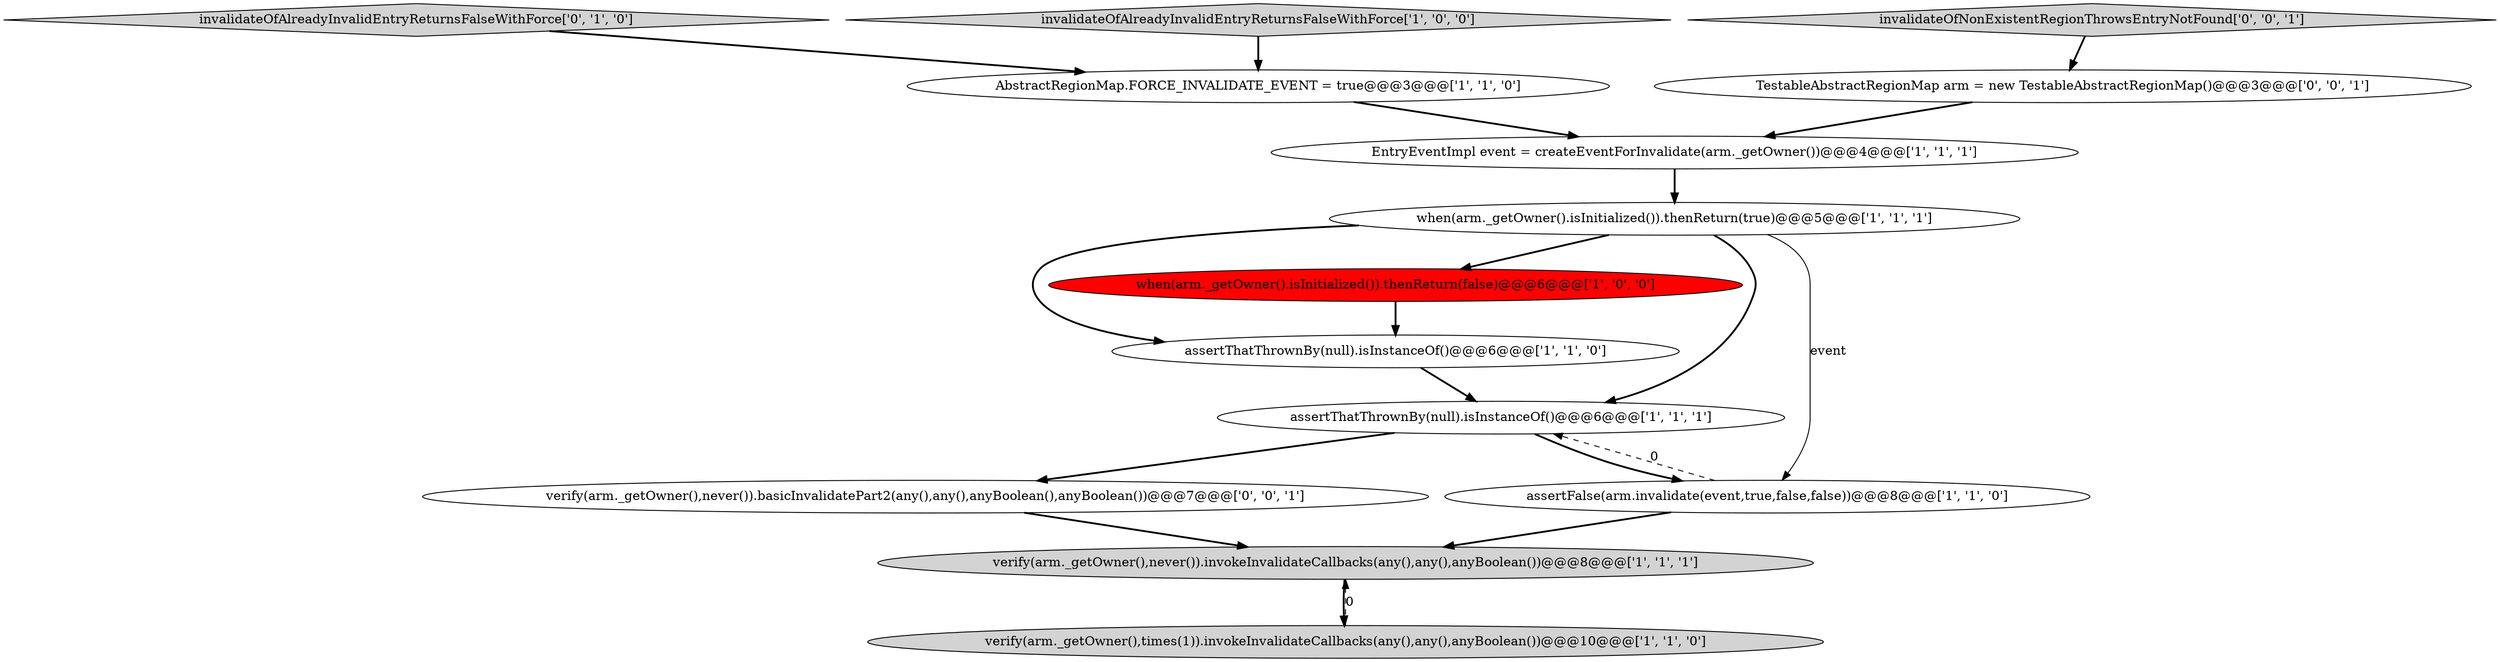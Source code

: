 digraph {
10 [style = filled, label = "invalidateOfAlreadyInvalidEntryReturnsFalseWithForce['0', '1', '0']", fillcolor = lightgray, shape = diamond image = "AAA0AAABBB2BBB"];
0 [style = filled, label = "AbstractRegionMap.FORCE_INVALIDATE_EVENT = true@@@3@@@['1', '1', '0']", fillcolor = white, shape = ellipse image = "AAA0AAABBB1BBB"];
4 [style = filled, label = "verify(arm._getOwner(),never()).invokeInvalidateCallbacks(any(),any(),anyBoolean())@@@8@@@['1', '1', '1']", fillcolor = lightgray, shape = ellipse image = "AAA0AAABBB1BBB"];
2 [style = filled, label = "invalidateOfAlreadyInvalidEntryReturnsFalseWithForce['1', '0', '0']", fillcolor = lightgray, shape = diamond image = "AAA0AAABBB1BBB"];
13 [style = filled, label = "invalidateOfNonExistentRegionThrowsEntryNotFound['0', '0', '1']", fillcolor = lightgray, shape = diamond image = "AAA0AAABBB3BBB"];
11 [style = filled, label = "TestableAbstractRegionMap arm = new TestableAbstractRegionMap()@@@3@@@['0', '0', '1']", fillcolor = white, shape = ellipse image = "AAA0AAABBB3BBB"];
6 [style = filled, label = "EntryEventImpl event = createEventForInvalidate(arm._getOwner())@@@4@@@['1', '1', '1']", fillcolor = white, shape = ellipse image = "AAA0AAABBB1BBB"];
8 [style = filled, label = "when(arm._getOwner().isInitialized()).thenReturn(false)@@@6@@@['1', '0', '0']", fillcolor = red, shape = ellipse image = "AAA1AAABBB1BBB"];
1 [style = filled, label = "when(arm._getOwner().isInitialized()).thenReturn(true)@@@5@@@['1', '1', '1']", fillcolor = white, shape = ellipse image = "AAA0AAABBB1BBB"];
7 [style = filled, label = "assertThatThrownBy(null).isInstanceOf()@@@6@@@['1', '1', '1']", fillcolor = white, shape = ellipse image = "AAA0AAABBB1BBB"];
9 [style = filled, label = "assertThatThrownBy(null).isInstanceOf()@@@6@@@['1', '1', '0']", fillcolor = white, shape = ellipse image = "AAA0AAABBB1BBB"];
3 [style = filled, label = "assertFalse(arm.invalidate(event,true,false,false))@@@8@@@['1', '1', '0']", fillcolor = white, shape = ellipse image = "AAA0AAABBB1BBB"];
12 [style = filled, label = "verify(arm._getOwner(),never()).basicInvalidatePart2(any(),any(),anyBoolean(),anyBoolean())@@@7@@@['0', '0', '1']", fillcolor = white, shape = ellipse image = "AAA0AAABBB3BBB"];
5 [style = filled, label = "verify(arm._getOwner(),times(1)).invokeInvalidateCallbacks(any(),any(),anyBoolean())@@@10@@@['1', '1', '0']", fillcolor = lightgray, shape = ellipse image = "AAA0AAABBB1BBB"];
6->1 [style = bold, label=""];
10->0 [style = bold, label=""];
3->7 [style = dashed, label="0"];
2->0 [style = bold, label=""];
1->8 [style = bold, label=""];
12->4 [style = bold, label=""];
9->7 [style = bold, label=""];
0->6 [style = bold, label=""];
3->4 [style = bold, label=""];
4->5 [style = bold, label=""];
1->7 [style = bold, label=""];
7->12 [style = bold, label=""];
7->3 [style = bold, label=""];
1->9 [style = bold, label=""];
13->11 [style = bold, label=""];
11->6 [style = bold, label=""];
1->3 [style = solid, label="event"];
8->9 [style = bold, label=""];
5->4 [style = dashed, label="0"];
}
